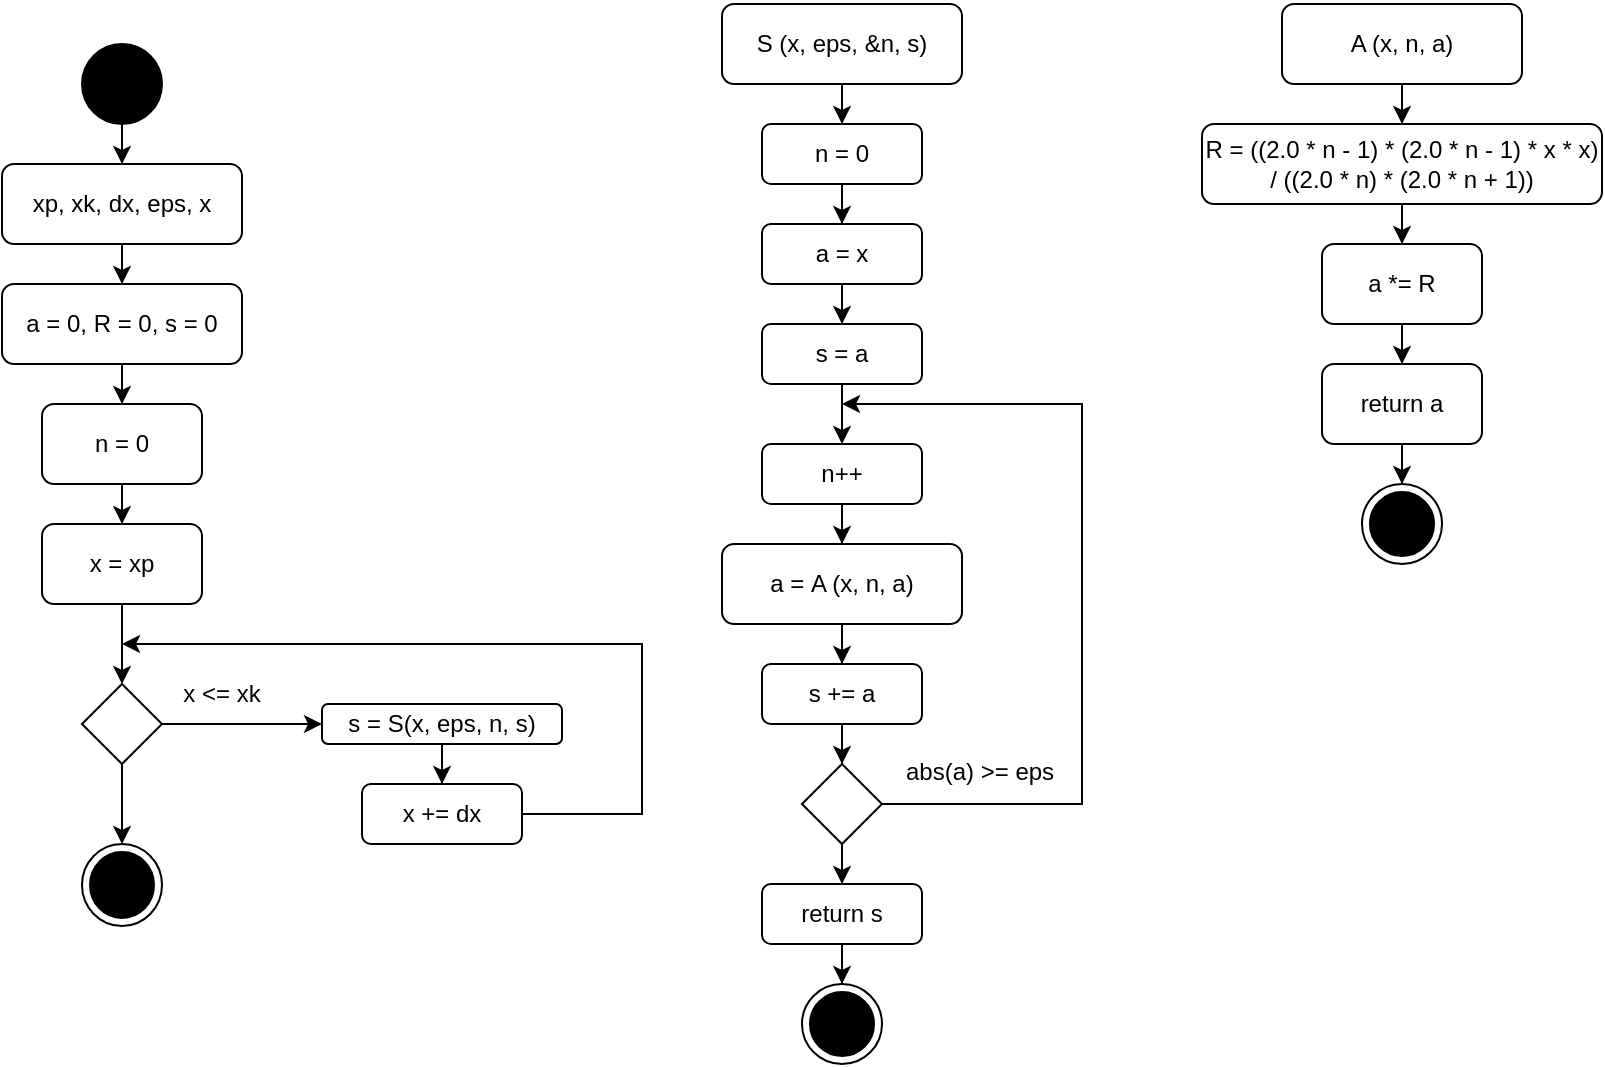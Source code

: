 <mxfile version="28.2.7">
  <diagram name="Сторінка-1" id="Nd0-yCKHOU4DHMPuqDZC">
    <mxGraphModel dx="1230" dy="563" grid="1" gridSize="10" guides="1" tooltips="1" connect="1" arrows="1" fold="1" page="1" pageScale="1" pageWidth="1169" pageHeight="827" math="0" shadow="0">
      <root>
        <mxCell id="0" />
        <mxCell id="1" parent="0" />
        <mxCell id="iFTZ1rOgggh5XYgnBIWL-4" style="edgeStyle=orthogonalEdgeStyle;rounded=0;orthogonalLoop=1;jettySize=auto;html=1;entryX=0.5;entryY=0;entryDx=0;entryDy=0;" edge="1" parent="1" source="iFTZ1rOgggh5XYgnBIWL-1" target="iFTZ1rOgggh5XYgnBIWL-3">
          <mxGeometry relative="1" as="geometry" />
        </mxCell>
        <mxCell id="iFTZ1rOgggh5XYgnBIWL-1" value="" style="ellipse;fillColor=strokeColor;html=1;" vertex="1" parent="1">
          <mxGeometry x="40" y="40" width="40" height="40" as="geometry" />
        </mxCell>
        <mxCell id="iFTZ1rOgggh5XYgnBIWL-9" style="edgeStyle=orthogonalEdgeStyle;rounded=0;orthogonalLoop=1;jettySize=auto;html=1;entryX=0.5;entryY=0;entryDx=0;entryDy=0;" edge="1" parent="1" source="iFTZ1rOgggh5XYgnBIWL-3" target="iFTZ1rOgggh5XYgnBIWL-5">
          <mxGeometry relative="1" as="geometry" />
        </mxCell>
        <mxCell id="iFTZ1rOgggh5XYgnBIWL-3" value="xp, xk, dx, eps, x" style="rounded=1;whiteSpace=wrap;html=1;" vertex="1" parent="1">
          <mxGeometry y="100" width="120" height="40" as="geometry" />
        </mxCell>
        <mxCell id="iFTZ1rOgggh5XYgnBIWL-10" style="edgeStyle=orthogonalEdgeStyle;rounded=0;orthogonalLoop=1;jettySize=auto;html=1;entryX=0.5;entryY=0;entryDx=0;entryDy=0;" edge="1" parent="1" source="iFTZ1rOgggh5XYgnBIWL-5" target="iFTZ1rOgggh5XYgnBIWL-6">
          <mxGeometry relative="1" as="geometry" />
        </mxCell>
        <mxCell id="iFTZ1rOgggh5XYgnBIWL-5" value="a = 0, R = 0, s = 0" style="rounded=1;whiteSpace=wrap;html=1;" vertex="1" parent="1">
          <mxGeometry y="160" width="120" height="40" as="geometry" />
        </mxCell>
        <mxCell id="iFTZ1rOgggh5XYgnBIWL-11" style="edgeStyle=orthogonalEdgeStyle;rounded=0;orthogonalLoop=1;jettySize=auto;html=1;entryX=0.5;entryY=0;entryDx=0;entryDy=0;" edge="1" parent="1" source="iFTZ1rOgggh5XYgnBIWL-6" target="iFTZ1rOgggh5XYgnBIWL-7">
          <mxGeometry relative="1" as="geometry" />
        </mxCell>
        <mxCell id="iFTZ1rOgggh5XYgnBIWL-6" value="n = 0" style="rounded=1;whiteSpace=wrap;html=1;" vertex="1" parent="1">
          <mxGeometry x="20" y="220" width="80" height="40" as="geometry" />
        </mxCell>
        <mxCell id="iFTZ1rOgggh5XYgnBIWL-12" style="edgeStyle=orthogonalEdgeStyle;rounded=0;orthogonalLoop=1;jettySize=auto;html=1;entryX=0.5;entryY=0;entryDx=0;entryDy=0;" edge="1" parent="1" source="iFTZ1rOgggh5XYgnBIWL-7" target="iFTZ1rOgggh5XYgnBIWL-8">
          <mxGeometry relative="1" as="geometry" />
        </mxCell>
        <mxCell id="iFTZ1rOgggh5XYgnBIWL-7" value="x = xp" style="rounded=1;whiteSpace=wrap;html=1;" vertex="1" parent="1">
          <mxGeometry x="20" y="280" width="80" height="40" as="geometry" />
        </mxCell>
        <mxCell id="iFTZ1rOgggh5XYgnBIWL-14" style="edgeStyle=orthogonalEdgeStyle;rounded=0;orthogonalLoop=1;jettySize=auto;html=1;entryX=0.5;entryY=0;entryDx=0;entryDy=0;" edge="1" parent="1" source="iFTZ1rOgggh5XYgnBIWL-8" target="iFTZ1rOgggh5XYgnBIWL-13">
          <mxGeometry relative="1" as="geometry" />
        </mxCell>
        <mxCell id="iFTZ1rOgggh5XYgnBIWL-16" style="edgeStyle=orthogonalEdgeStyle;rounded=0;orthogonalLoop=1;jettySize=auto;html=1;entryX=0;entryY=0.5;entryDx=0;entryDy=0;" edge="1" parent="1" source="iFTZ1rOgggh5XYgnBIWL-8" target="iFTZ1rOgggh5XYgnBIWL-15">
          <mxGeometry relative="1" as="geometry" />
        </mxCell>
        <mxCell id="iFTZ1rOgggh5XYgnBIWL-8" value="" style="rhombus;whiteSpace=wrap;html=1;" vertex="1" parent="1">
          <mxGeometry x="40" y="360" width="40" height="40" as="geometry" />
        </mxCell>
        <mxCell id="iFTZ1rOgggh5XYgnBIWL-13" value="" style="ellipse;html=1;shape=endState;fillColor=strokeColor;" vertex="1" parent="1">
          <mxGeometry x="40" y="440" width="40" height="41" as="geometry" />
        </mxCell>
        <mxCell id="iFTZ1rOgggh5XYgnBIWL-19" style="edgeStyle=orthogonalEdgeStyle;rounded=0;orthogonalLoop=1;jettySize=auto;html=1;entryX=0.5;entryY=0;entryDx=0;entryDy=0;" edge="1" parent="1" source="iFTZ1rOgggh5XYgnBIWL-15" target="iFTZ1rOgggh5XYgnBIWL-17">
          <mxGeometry relative="1" as="geometry" />
        </mxCell>
        <mxCell id="iFTZ1rOgggh5XYgnBIWL-15" value="&lt;br&gt;&lt;div align=&quot;justify&quot;&gt;s = S(x, eps, n, s)&lt;br&gt;&lt;br&gt;&lt;/div&gt;" style="rounded=1;whiteSpace=wrap;html=1;" vertex="1" parent="1">
          <mxGeometry x="160" y="370" width="120" height="20" as="geometry" />
        </mxCell>
        <mxCell id="iFTZ1rOgggh5XYgnBIWL-20" style="edgeStyle=orthogonalEdgeStyle;rounded=0;orthogonalLoop=1;jettySize=auto;html=1;" edge="1" parent="1" source="iFTZ1rOgggh5XYgnBIWL-17">
          <mxGeometry relative="1" as="geometry">
            <mxPoint x="60" y="340" as="targetPoint" />
            <Array as="points">
              <mxPoint x="320" y="425" />
            </Array>
          </mxGeometry>
        </mxCell>
        <mxCell id="iFTZ1rOgggh5XYgnBIWL-17" value="x += dx" style="rounded=1;whiteSpace=wrap;html=1;" vertex="1" parent="1">
          <mxGeometry x="180" y="410" width="80" height="30" as="geometry" />
        </mxCell>
        <mxCell id="iFTZ1rOgggh5XYgnBIWL-18" value="x &amp;lt;= xk" style="text;html=1;whiteSpace=wrap;strokeColor=none;fillColor=none;align=center;verticalAlign=middle;rounded=0;" vertex="1" parent="1">
          <mxGeometry x="80" y="350" width="60" height="30" as="geometry" />
        </mxCell>
        <mxCell id="iFTZ1rOgggh5XYgnBIWL-31" style="edgeStyle=orthogonalEdgeStyle;rounded=0;orthogonalLoop=1;jettySize=auto;html=1;entryX=0.5;entryY=0;entryDx=0;entryDy=0;" edge="1" parent="1" source="iFTZ1rOgggh5XYgnBIWL-21" target="iFTZ1rOgggh5XYgnBIWL-22">
          <mxGeometry relative="1" as="geometry" />
        </mxCell>
        <mxCell id="iFTZ1rOgggh5XYgnBIWL-21" value="&lt;br&gt;&lt;div align=&quot;justify&quot;&gt;S (x, eps, &amp;amp;n, s)&lt;br&gt;&lt;br&gt;&lt;/div&gt;" style="rounded=1;whiteSpace=wrap;html=1;" vertex="1" parent="1">
          <mxGeometry x="360" y="20" width="120" height="40" as="geometry" />
        </mxCell>
        <mxCell id="iFTZ1rOgggh5XYgnBIWL-32" style="edgeStyle=orthogonalEdgeStyle;rounded=0;orthogonalLoop=1;jettySize=auto;html=1;entryX=0.5;entryY=0;entryDx=0;entryDy=0;" edge="1" parent="1" source="iFTZ1rOgggh5XYgnBIWL-22" target="iFTZ1rOgggh5XYgnBIWL-23">
          <mxGeometry relative="1" as="geometry" />
        </mxCell>
        <mxCell id="iFTZ1rOgggh5XYgnBIWL-22" value="n = 0" style="rounded=1;whiteSpace=wrap;html=1;" vertex="1" parent="1">
          <mxGeometry x="380" y="80" width="80" height="30" as="geometry" />
        </mxCell>
        <mxCell id="iFTZ1rOgggh5XYgnBIWL-33" style="edgeStyle=orthogonalEdgeStyle;rounded=0;orthogonalLoop=1;jettySize=auto;html=1;entryX=0.5;entryY=0;entryDx=0;entryDy=0;" edge="1" parent="1" source="iFTZ1rOgggh5XYgnBIWL-23" target="iFTZ1rOgggh5XYgnBIWL-24">
          <mxGeometry relative="1" as="geometry" />
        </mxCell>
        <mxCell id="iFTZ1rOgggh5XYgnBIWL-23" value="a = x" style="rounded=1;whiteSpace=wrap;html=1;" vertex="1" parent="1">
          <mxGeometry x="380" y="130" width="80" height="30" as="geometry" />
        </mxCell>
        <mxCell id="iFTZ1rOgggh5XYgnBIWL-34" style="edgeStyle=orthogonalEdgeStyle;rounded=0;orthogonalLoop=1;jettySize=auto;html=1;entryX=0.5;entryY=0;entryDx=0;entryDy=0;" edge="1" parent="1" source="iFTZ1rOgggh5XYgnBIWL-24" target="iFTZ1rOgggh5XYgnBIWL-25">
          <mxGeometry relative="1" as="geometry" />
        </mxCell>
        <mxCell id="iFTZ1rOgggh5XYgnBIWL-24" value="s = a" style="rounded=1;whiteSpace=wrap;html=1;" vertex="1" parent="1">
          <mxGeometry x="380" y="180" width="80" height="30" as="geometry" />
        </mxCell>
        <mxCell id="iFTZ1rOgggh5XYgnBIWL-35" style="edgeStyle=orthogonalEdgeStyle;rounded=0;orthogonalLoop=1;jettySize=auto;html=1;entryX=0.5;entryY=0;entryDx=0;entryDy=0;" edge="1" parent="1" source="iFTZ1rOgggh5XYgnBIWL-25" target="iFTZ1rOgggh5XYgnBIWL-26">
          <mxGeometry relative="1" as="geometry" />
        </mxCell>
        <mxCell id="iFTZ1rOgggh5XYgnBIWL-25" value="n++" style="rounded=1;whiteSpace=wrap;html=1;" vertex="1" parent="1">
          <mxGeometry x="380" y="240" width="80" height="30" as="geometry" />
        </mxCell>
        <mxCell id="iFTZ1rOgggh5XYgnBIWL-36" style="edgeStyle=orthogonalEdgeStyle;rounded=0;orthogonalLoop=1;jettySize=auto;html=1;entryX=0.5;entryY=0;entryDx=0;entryDy=0;" edge="1" parent="1" source="iFTZ1rOgggh5XYgnBIWL-26" target="iFTZ1rOgggh5XYgnBIWL-27">
          <mxGeometry relative="1" as="geometry" />
        </mxCell>
        <mxCell id="iFTZ1rOgggh5XYgnBIWL-26" value="a =&amp;nbsp;A (x, n, a)" style="rounded=1;whiteSpace=wrap;html=1;" vertex="1" parent="1">
          <mxGeometry x="360" y="290" width="120" height="40" as="geometry" />
        </mxCell>
        <mxCell id="iFTZ1rOgggh5XYgnBIWL-37" style="edgeStyle=orthogonalEdgeStyle;rounded=0;orthogonalLoop=1;jettySize=auto;html=1;entryX=0.5;entryY=0;entryDx=0;entryDy=0;" edge="1" parent="1" source="iFTZ1rOgggh5XYgnBIWL-27" target="iFTZ1rOgggh5XYgnBIWL-28">
          <mxGeometry relative="1" as="geometry" />
        </mxCell>
        <mxCell id="iFTZ1rOgggh5XYgnBIWL-27" value="s += a" style="rounded=1;whiteSpace=wrap;html=1;" vertex="1" parent="1">
          <mxGeometry x="380" y="350" width="80" height="30" as="geometry" />
        </mxCell>
        <mxCell id="iFTZ1rOgggh5XYgnBIWL-38" style="edgeStyle=orthogonalEdgeStyle;rounded=0;orthogonalLoop=1;jettySize=auto;html=1;entryX=0.5;entryY=0;entryDx=0;entryDy=0;" edge="1" parent="1" source="iFTZ1rOgggh5XYgnBIWL-28" target="iFTZ1rOgggh5XYgnBIWL-29">
          <mxGeometry relative="1" as="geometry" />
        </mxCell>
        <mxCell id="iFTZ1rOgggh5XYgnBIWL-28" value="" style="rhombus;whiteSpace=wrap;html=1;" vertex="1" parent="1">
          <mxGeometry x="400" y="400" width="40" height="40" as="geometry" />
        </mxCell>
        <mxCell id="iFTZ1rOgggh5XYgnBIWL-39" style="edgeStyle=orthogonalEdgeStyle;rounded=0;orthogonalLoop=1;jettySize=auto;html=1;entryX=0.5;entryY=0;entryDx=0;entryDy=0;" edge="1" parent="1" source="iFTZ1rOgggh5XYgnBIWL-29" target="iFTZ1rOgggh5XYgnBIWL-30">
          <mxGeometry relative="1" as="geometry" />
        </mxCell>
        <mxCell id="iFTZ1rOgggh5XYgnBIWL-29" value="return s" style="rounded=1;whiteSpace=wrap;html=1;" vertex="1" parent="1">
          <mxGeometry x="380" y="460" width="80" height="30" as="geometry" />
        </mxCell>
        <mxCell id="iFTZ1rOgggh5XYgnBIWL-30" value="" style="ellipse;html=1;shape=endState;fillColor=strokeColor;" vertex="1" parent="1">
          <mxGeometry x="400" y="510" width="40" height="40" as="geometry" />
        </mxCell>
        <mxCell id="iFTZ1rOgggh5XYgnBIWL-40" value="abs(a) &amp;gt;= eps" style="text;whiteSpace=wrap;html=1;" vertex="1" parent="1">
          <mxGeometry x="450" y="390" width="80" height="30" as="geometry" />
        </mxCell>
        <mxCell id="iFTZ1rOgggh5XYgnBIWL-41" value="" style="endArrow=classic;html=1;rounded=0;exitX=1;exitY=0.5;exitDx=0;exitDy=0;" edge="1" parent="1" source="iFTZ1rOgggh5XYgnBIWL-28">
          <mxGeometry width="50" height="50" relative="1" as="geometry">
            <mxPoint x="530" y="300" as="sourcePoint" />
            <mxPoint x="420" y="220" as="targetPoint" />
            <Array as="points">
              <mxPoint x="540" y="420" />
              <mxPoint x="540" y="220" />
            </Array>
          </mxGeometry>
        </mxCell>
        <mxCell id="iFTZ1rOgggh5XYgnBIWL-47" style="edgeStyle=orthogonalEdgeStyle;rounded=0;orthogonalLoop=1;jettySize=auto;html=1;entryX=0.5;entryY=0;entryDx=0;entryDy=0;" edge="1" parent="1" source="iFTZ1rOgggh5XYgnBIWL-42" target="iFTZ1rOgggh5XYgnBIWL-43">
          <mxGeometry relative="1" as="geometry" />
        </mxCell>
        <mxCell id="iFTZ1rOgggh5XYgnBIWL-42" value="A (x, n, a)" style="rounded=1;whiteSpace=wrap;html=1;" vertex="1" parent="1">
          <mxGeometry x="640" y="20" width="120" height="40" as="geometry" />
        </mxCell>
        <mxCell id="iFTZ1rOgggh5XYgnBIWL-48" style="edgeStyle=orthogonalEdgeStyle;rounded=0;orthogonalLoop=1;jettySize=auto;html=1;entryX=0.5;entryY=0;entryDx=0;entryDy=0;" edge="1" parent="1" source="iFTZ1rOgggh5XYgnBIWL-43" target="iFTZ1rOgggh5XYgnBIWL-44">
          <mxGeometry relative="1" as="geometry" />
        </mxCell>
        <mxCell id="iFTZ1rOgggh5XYgnBIWL-43" value="R = ((2.0 * n - 1) * (2.0 * n - 1) * x * x) / ((2.0 * n) * (2.0 * n + 1))" style="rounded=1;whiteSpace=wrap;html=1;" vertex="1" parent="1">
          <mxGeometry x="600" y="80" width="200" height="40" as="geometry" />
        </mxCell>
        <mxCell id="iFTZ1rOgggh5XYgnBIWL-49" style="edgeStyle=orthogonalEdgeStyle;rounded=0;orthogonalLoop=1;jettySize=auto;html=1;entryX=0.5;entryY=0;entryDx=0;entryDy=0;" edge="1" parent="1" source="iFTZ1rOgggh5XYgnBIWL-44" target="iFTZ1rOgggh5XYgnBIWL-45">
          <mxGeometry relative="1" as="geometry" />
        </mxCell>
        <mxCell id="iFTZ1rOgggh5XYgnBIWL-44" value="a *= R" style="rounded=1;whiteSpace=wrap;html=1;" vertex="1" parent="1">
          <mxGeometry x="660" y="140" width="80" height="40" as="geometry" />
        </mxCell>
        <mxCell id="iFTZ1rOgggh5XYgnBIWL-50" style="edgeStyle=orthogonalEdgeStyle;rounded=0;orthogonalLoop=1;jettySize=auto;html=1;entryX=0.5;entryY=0;entryDx=0;entryDy=0;" edge="1" parent="1" source="iFTZ1rOgggh5XYgnBIWL-45" target="iFTZ1rOgggh5XYgnBIWL-46">
          <mxGeometry relative="1" as="geometry" />
        </mxCell>
        <mxCell id="iFTZ1rOgggh5XYgnBIWL-45" value="return a" style="rounded=1;whiteSpace=wrap;html=1;" vertex="1" parent="1">
          <mxGeometry x="660" y="200" width="80" height="40" as="geometry" />
        </mxCell>
        <mxCell id="iFTZ1rOgggh5XYgnBIWL-46" value="" style="ellipse;html=1;shape=endState;fillColor=strokeColor;" vertex="1" parent="1">
          <mxGeometry x="680" y="260" width="40" height="40" as="geometry" />
        </mxCell>
      </root>
    </mxGraphModel>
  </diagram>
</mxfile>
